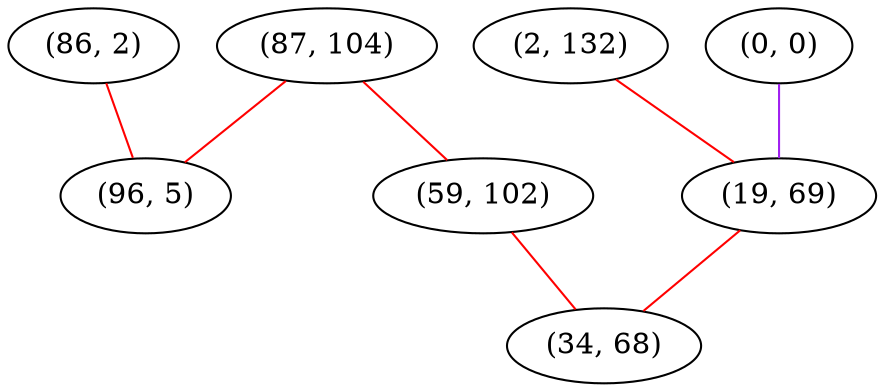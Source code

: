 graph "" {
"(86, 2)";
"(87, 104)";
"(59, 102)";
"(2, 132)";
"(0, 0)";
"(96, 5)";
"(19, 69)";
"(34, 68)";
"(86, 2)" -- "(96, 5)"  [color=red, key=0, weight=1];
"(87, 104)" -- "(96, 5)"  [color=red, key=0, weight=1];
"(87, 104)" -- "(59, 102)"  [color=red, key=0, weight=1];
"(59, 102)" -- "(34, 68)"  [color=red, key=0, weight=1];
"(2, 132)" -- "(19, 69)"  [color=red, key=0, weight=1];
"(0, 0)" -- "(19, 69)"  [color=purple, key=0, weight=4];
"(19, 69)" -- "(34, 68)"  [color=red, key=0, weight=1];
}
